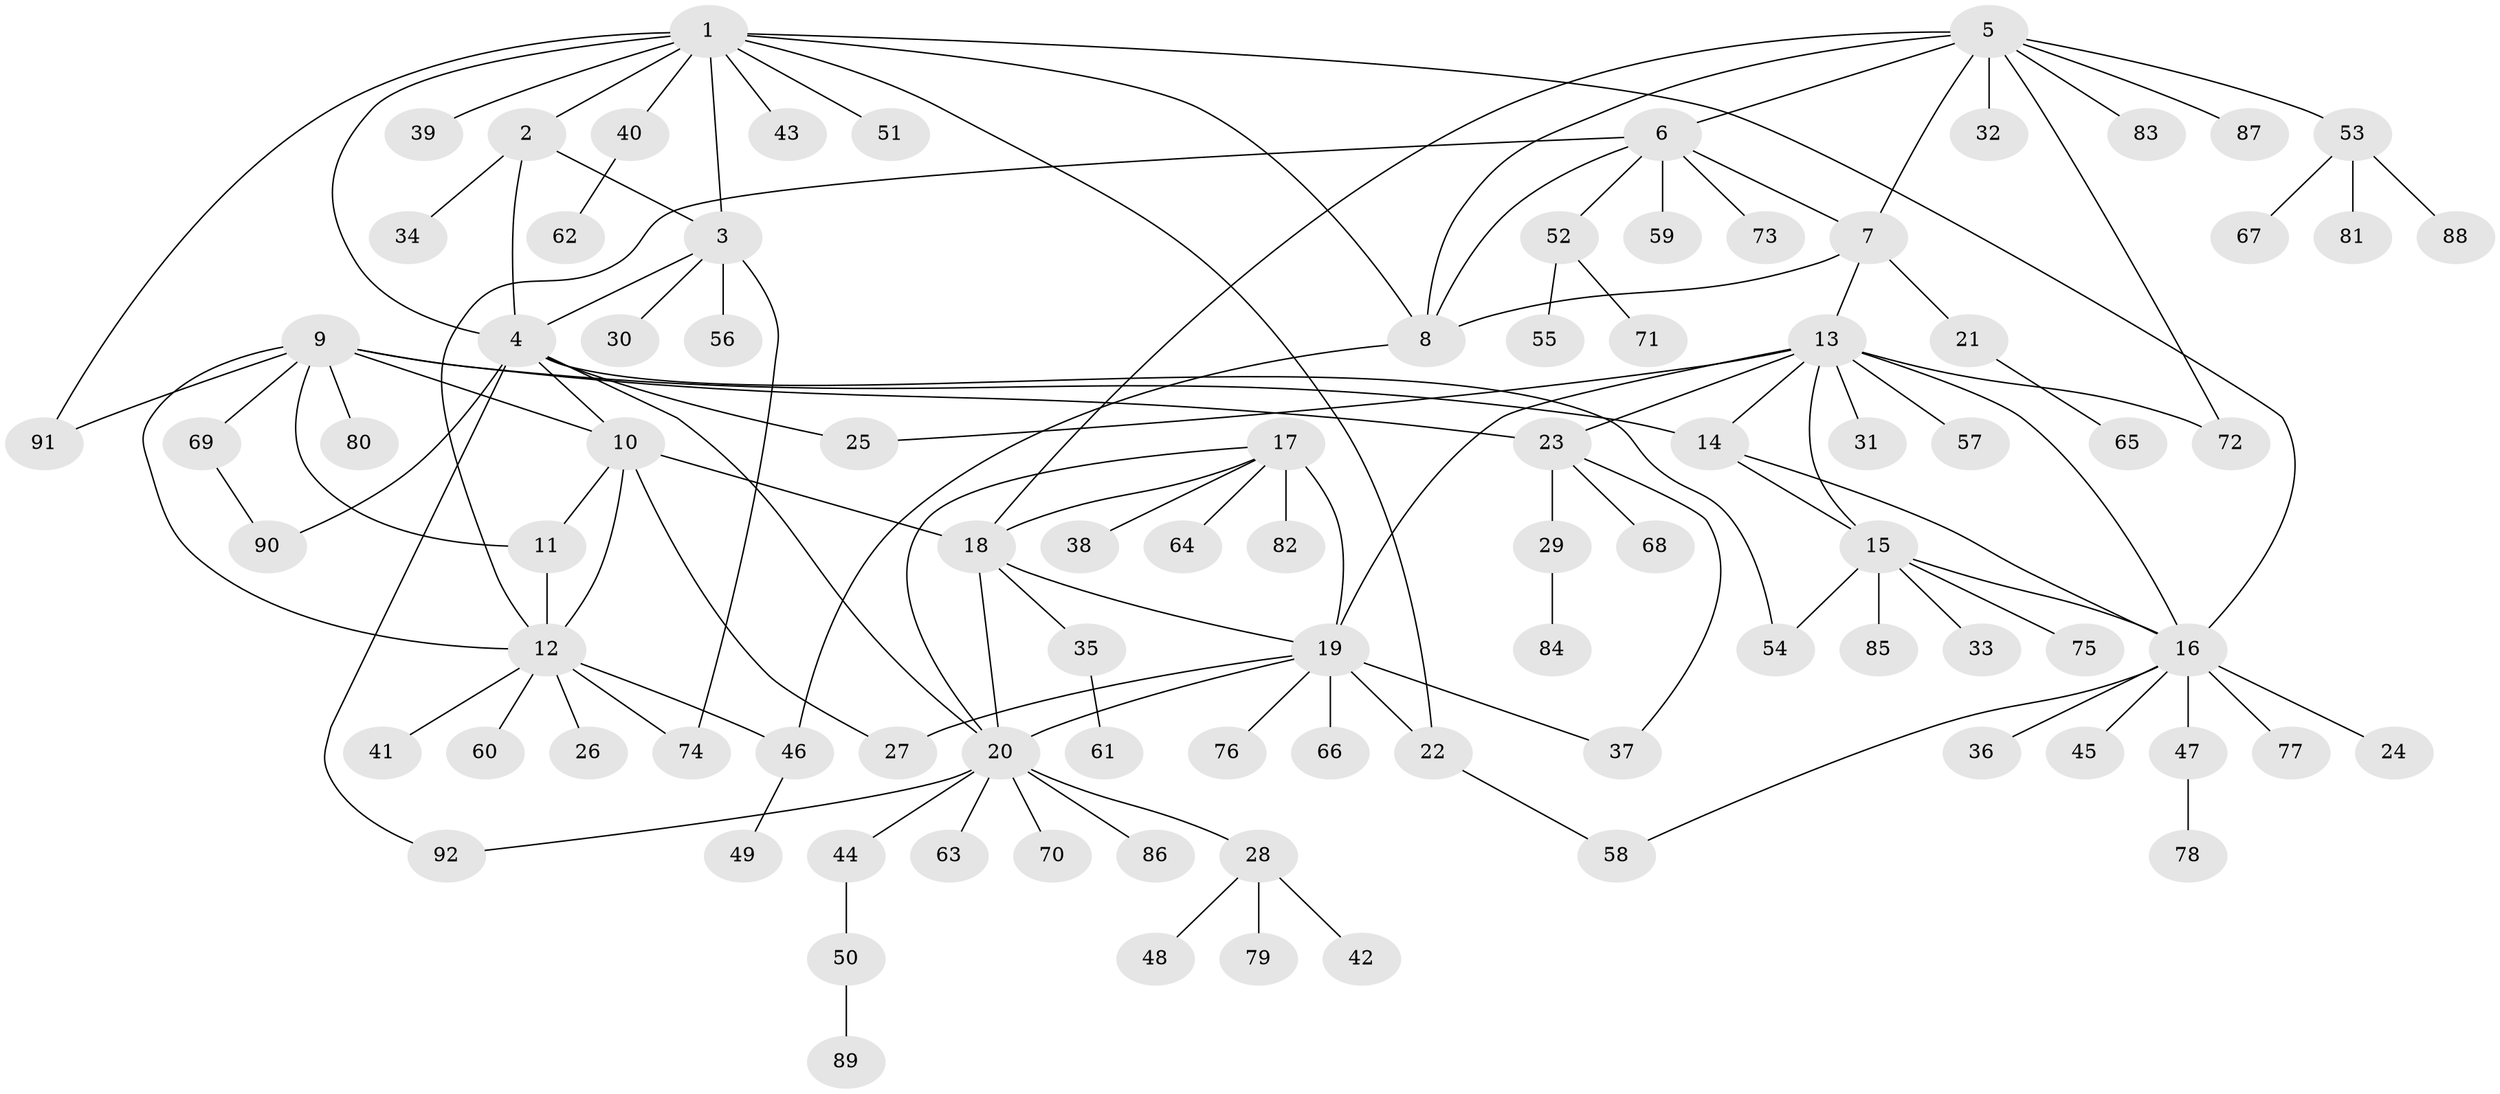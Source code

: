 // coarse degree distribution, {1: 0.43478260869565216, 5: 0.043478260869565216, 4: 0.08695652173913043, 8: 0.13043478260869565, 7: 0.021739130434782608, 6: 0.08695652173913043, 3: 0.021739130434782608, 2: 0.17391304347826086}
// Generated by graph-tools (version 1.1) at 2025/45/03/06/25 01:45:10]
// undirected, 92 vertices, 125 edges
graph export_dot {
graph [start="1"]
  node [color=gray90,style=filled];
  1;
  2;
  3;
  4;
  5;
  6;
  7;
  8;
  9;
  10;
  11;
  12;
  13;
  14;
  15;
  16;
  17;
  18;
  19;
  20;
  21;
  22;
  23;
  24;
  25;
  26;
  27;
  28;
  29;
  30;
  31;
  32;
  33;
  34;
  35;
  36;
  37;
  38;
  39;
  40;
  41;
  42;
  43;
  44;
  45;
  46;
  47;
  48;
  49;
  50;
  51;
  52;
  53;
  54;
  55;
  56;
  57;
  58;
  59;
  60;
  61;
  62;
  63;
  64;
  65;
  66;
  67;
  68;
  69;
  70;
  71;
  72;
  73;
  74;
  75;
  76;
  77;
  78;
  79;
  80;
  81;
  82;
  83;
  84;
  85;
  86;
  87;
  88;
  89;
  90;
  91;
  92;
  1 -- 2;
  1 -- 3;
  1 -- 4;
  1 -- 8;
  1 -- 16;
  1 -- 22;
  1 -- 39;
  1 -- 40;
  1 -- 43;
  1 -- 51;
  1 -- 91;
  2 -- 3;
  2 -- 4;
  2 -- 34;
  3 -- 4;
  3 -- 30;
  3 -- 56;
  3 -- 74;
  4 -- 10;
  4 -- 20;
  4 -- 25;
  4 -- 54;
  4 -- 90;
  4 -- 92;
  5 -- 6;
  5 -- 7;
  5 -- 8;
  5 -- 18;
  5 -- 32;
  5 -- 53;
  5 -- 72;
  5 -- 83;
  5 -- 87;
  6 -- 7;
  6 -- 8;
  6 -- 12;
  6 -- 52;
  6 -- 59;
  6 -- 73;
  7 -- 8;
  7 -- 13;
  7 -- 21;
  8 -- 46;
  9 -- 10;
  9 -- 11;
  9 -- 12;
  9 -- 14;
  9 -- 23;
  9 -- 69;
  9 -- 80;
  9 -- 91;
  10 -- 11;
  10 -- 12;
  10 -- 18;
  10 -- 27;
  11 -- 12;
  12 -- 26;
  12 -- 41;
  12 -- 46;
  12 -- 60;
  12 -- 74;
  13 -- 14;
  13 -- 15;
  13 -- 16;
  13 -- 19;
  13 -- 23;
  13 -- 25;
  13 -- 31;
  13 -- 57;
  13 -- 72;
  14 -- 15;
  14 -- 16;
  15 -- 16;
  15 -- 33;
  15 -- 54;
  15 -- 75;
  15 -- 85;
  16 -- 24;
  16 -- 36;
  16 -- 45;
  16 -- 47;
  16 -- 58;
  16 -- 77;
  17 -- 18;
  17 -- 19;
  17 -- 20;
  17 -- 38;
  17 -- 64;
  17 -- 82;
  18 -- 19;
  18 -- 20;
  18 -- 35;
  19 -- 20;
  19 -- 22;
  19 -- 27;
  19 -- 37;
  19 -- 66;
  19 -- 76;
  20 -- 28;
  20 -- 44;
  20 -- 63;
  20 -- 70;
  20 -- 86;
  20 -- 92;
  21 -- 65;
  22 -- 58;
  23 -- 29;
  23 -- 37;
  23 -- 68;
  28 -- 42;
  28 -- 48;
  28 -- 79;
  29 -- 84;
  35 -- 61;
  40 -- 62;
  44 -- 50;
  46 -- 49;
  47 -- 78;
  50 -- 89;
  52 -- 55;
  52 -- 71;
  53 -- 67;
  53 -- 81;
  53 -- 88;
  69 -- 90;
}
